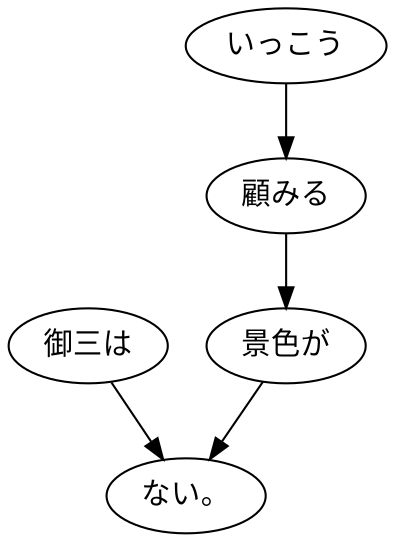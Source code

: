 digraph graph6427 {
	node0 [label="御三は"];
	node1 [label="いっこう"];
	node2 [label="顧みる"];
	node3 [label="景色が"];
	node4 [label="ない。"];
	node0 -> node4;
	node1 -> node2;
	node2 -> node3;
	node3 -> node4;
}

